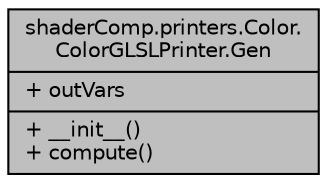 digraph "shaderComp.printers.Color.ColorGLSLPrinter.Gen"
{
  edge [fontname="Helvetica",fontsize="10",labelfontname="Helvetica",labelfontsize="10"];
  node [fontname="Helvetica",fontsize="10",shape=record];
  Node1 [label="{shaderComp.printers.Color.\lColorGLSLPrinter.Gen\n|+ outVars\l|+ __init__()\l+ compute()\l}",height=0.2,width=0.4,color="black", fillcolor="grey75", style="filled" fontcolor="black"];
}
